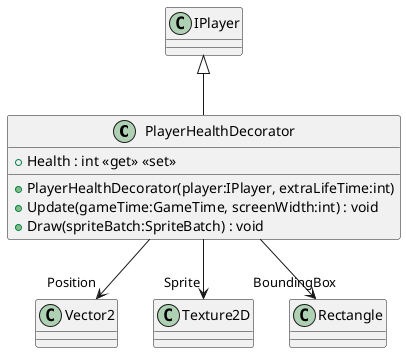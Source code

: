 @startuml
class PlayerHealthDecorator {
    + Health : int <<get>> <<set>>
    + PlayerHealthDecorator(player:IPlayer, extraLifeTime:int)
    + Update(gameTime:GameTime, screenWidth:int) : void
    + Draw(spriteBatch:SpriteBatch) : void
}
IPlayer <|-- PlayerHealthDecorator
PlayerHealthDecorator --> "Position" Vector2
PlayerHealthDecorator --> "Sprite" Texture2D
PlayerHealthDecorator --> "BoundingBox" Rectangle
@enduml
